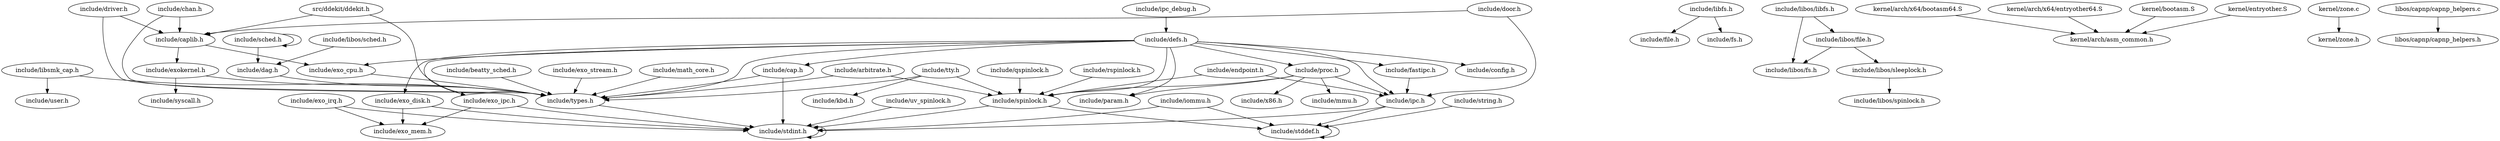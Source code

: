 digraph headers {
    "include/arbitrate.h" -> "include/spinlock.h";
    "include/arbitrate.h" -> "include/types.h";
    "include/beatty_sched.h" -> "include/types.h";
    "include/cap.h" -> "include/stdint.h";
    "include/cap.h" -> "include/types.h";
    "include/caplib.h" -> "include/exo_cpu.h";
    "include/caplib.h" -> "include/exokernel.h";
    "include/chan.h" -> "include/caplib.h";
    "include/chan.h" -> "include/types.h";
    "include/dag.h" -> "include/types.h";
    "src/ddekit/ddekit.h" -> "include/caplib.h";
    "src/ddekit/ddekit.h" -> "include/types.h";
    "include/defs.h" -> "include/cap.h";
    "include/defs.h" -> "include/config.h";
    "include/defs.h" -> "include/exo_cpu.h";
    "include/defs.h" -> "include/exo_disk.h";
    "include/defs.h" -> "include/exo_ipc.h";
    "include/defs.h" -> "include/fastipc.h";
    "include/defs.h" -> "include/ipc.h";
    "include/defs.h" -> "include/param.h";
    "include/defs.h" -> "include/proc.h";
    "include/defs.h" -> "include/spinlock.h";
    "include/defs.h" -> "include/types.h";
    "include/door.h" -> "include/caplib.h";
    "include/door.h" -> "include/ipc.h";
    "include/driver.h" -> "include/caplib.h";
    "include/driver.h" -> "include/types.h";
    "include/endpoint.h" -> "include/ipc.h";
    "include/endpoint.h" -> "include/spinlock.h";
    "include/exo_cpu.h" -> "include/types.h";
    "include/exo_disk.h" -> "include/exo_mem.h";
    "include/exo_disk.h" -> "include/stdint.h";
    "include/exo_ipc.h" -> "include/exo_mem.h";
    "include/exo_ipc.h" -> "include/stdint.h";
    "include/exo_irq.h" -> "include/exo_mem.h";
    "include/exo_irq.h" -> "include/stdint.h";
    "include/exo_stream.h" -> "include/types.h";
    "include/exokernel.h" -> "include/syscall.h";
    "include/exokernel.h" -> "include/types.h";
    "include/fastipc.h" -> "include/ipc.h";
    "include/iommu.h" -> "include/stddef.h";
    "include/iommu.h" -> "include/stdint.h";
    "include/ipc.h" -> "include/stddef.h";
    "include/ipc.h" -> "include/stdint.h";
    "include/ipc_debug.h" -> "include/defs.h";
    "include/libfs.h" -> "include/file.h";
    "include/libfs.h" -> "include/fs.h";
    "include/libos/file.h" -> "include/libos/fs.h";
    "include/libos/file.h" -> "include/libos/sleeplock.h";
    "include/libos/libfs.h" -> "include/libos/file.h";
    "include/libos/libfs.h" -> "include/libos/fs.h";
    "include/libos/sched.h" -> "include/dag.h";
    "include/libos/sleeplock.h" -> "include/libos/spinlock.h";
    "include/libsmk_cap.h" -> "include/types.h";
    "include/libsmk_cap.h" -> "include/user.h";
    "include/math_core.h" -> "include/types.h";
    "include/proc.h" -> "include/ipc.h";
    "include/proc.h" -> "include/mmu.h";
    "include/proc.h" -> "include/param.h";
    "include/proc.h" -> "include/spinlock.h";
    "include/proc.h" -> "include/x86.h";
    "include/qspinlock.h" -> "include/spinlock.h";
    "include/rspinlock.h" -> "include/spinlock.h";
    "include/sched.h" -> "include/dag.h";
    "include/sched.h" -> "include/sched.h";
    "include/spinlock.h" -> "include/stddef.h";
    "include/spinlock.h" -> "include/stdint.h";
    "include/stddef.h" -> "include/stddef.h";
    "include/stdint.h" -> "include/stdint.h";
    "include/string.h" -> "include/stddef.h";
    "include/tty.h" -> "include/kbd.h";
    "include/tty.h" -> "include/spinlock.h";
    "include/tty.h" -> "include/types.h";
    "include/types.h" -> "include/stdint.h";
    "include/uv_spinlock.h" -> "include/stdint.h";
    "kernel/arch/x64/bootasm64.S" -> "kernel/arch/asm_common.h";
    "kernel/arch/x64/entryother64.S" -> "kernel/arch/asm_common.h";
    "kernel/bootasm.S" -> "kernel/arch/asm_common.h";
    "kernel/entryother.S" -> "kernel/arch/asm_common.h";
    "kernel/zone.c" -> "kernel/zone.h";
    "libos/capnp/capnp_helpers.c" -> "libos/capnp/capnp_helpers.h";
}
